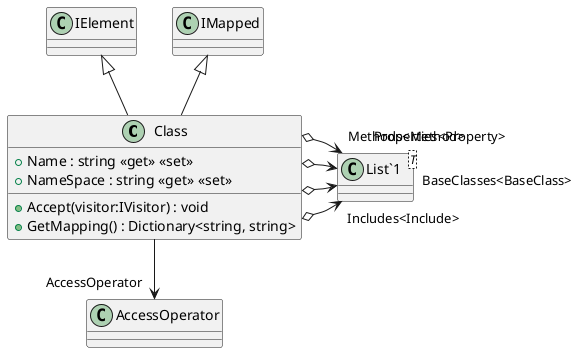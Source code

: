 @startuml
class Class {
    + Name : string <<get>> <<set>>
    + NameSpace : string <<get>> <<set>>
    + Accept(visitor:IVisitor) : void
    + GetMapping() : Dictionary<string, string>
}
class "List`1"<T> {
}
IElement <|-- Class
IMapped <|-- Class
Class --> "AccessOperator" AccessOperator
Class o-> "Includes<Include>" "List`1"
Class o-> "BaseClasses<BaseClass>" "List`1"
Class o-> "Properties<Property>" "List`1"
Class o-> "Methods<Method>" "List`1"
@enduml
